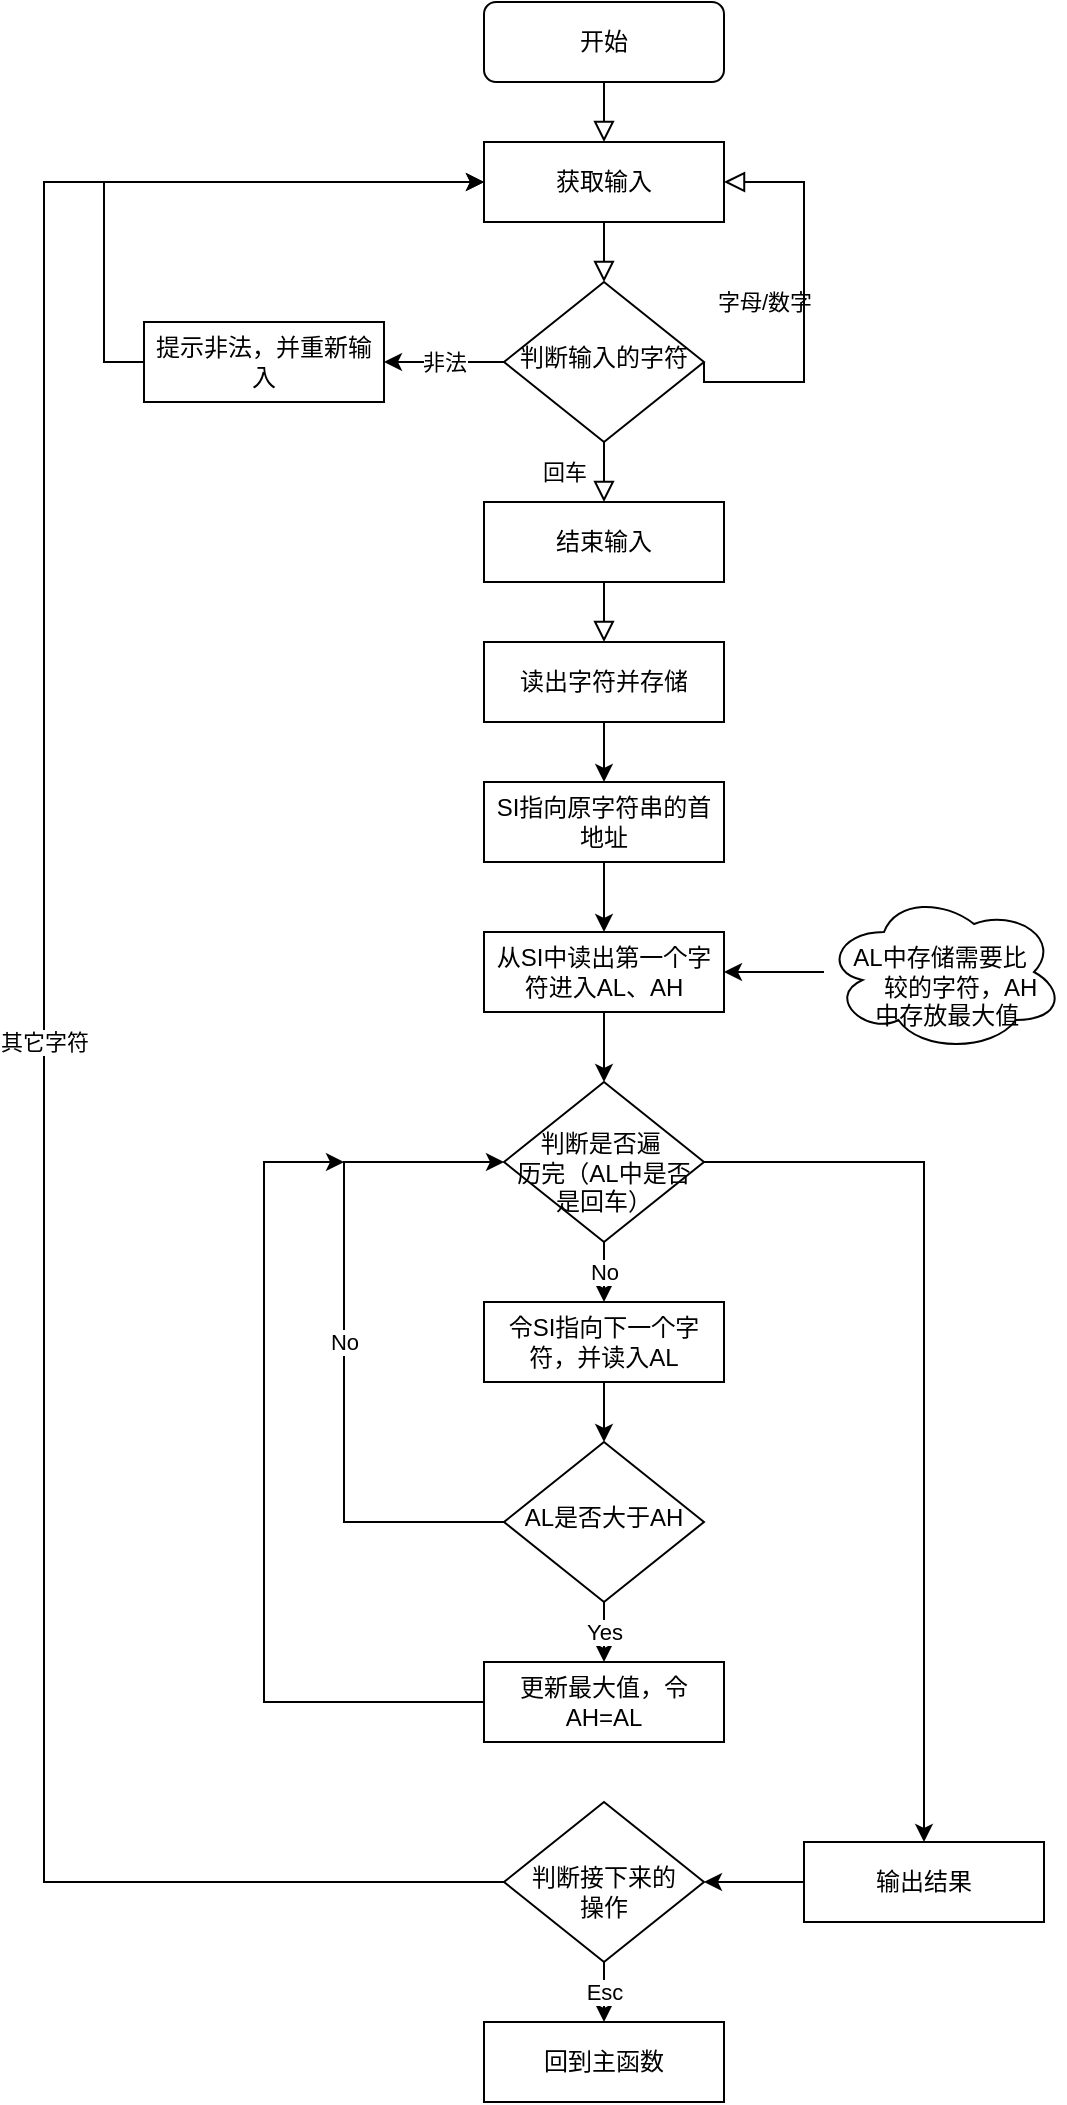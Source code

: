 <mxfile version="20.2.3" type="device"><diagram id="C5RBs43oDa-KdzZeNtuy" name="Page-1"><mxGraphModel dx="1240" dy="782" grid="1" gridSize="10" guides="1" tooltips="1" connect="1" arrows="1" fold="1" page="1" pageScale="1" pageWidth="827" pageHeight="1169" math="0" shadow="0"><root><mxCell id="WIyWlLk6GJQsqaUBKTNV-0"/><mxCell id="WIyWlLk6GJQsqaUBKTNV-1" parent="WIyWlLk6GJQsqaUBKTNV-0"/><mxCell id="WIyWlLk6GJQsqaUBKTNV-2" value="" style="rounded=0;html=1;jettySize=auto;orthogonalLoop=1;fontSize=11;endArrow=block;endFill=0;endSize=8;strokeWidth=1;shadow=0;labelBackgroundColor=none;edgeStyle=orthogonalEdgeStyle;entryX=0.5;entryY=0;entryDx=0;entryDy=0;" parent="WIyWlLk6GJQsqaUBKTNV-1" source="WIyWlLk6GJQsqaUBKTNV-3" target="O87OHqwO2iNjN6u3kozm-0" edge="1"><mxGeometry relative="1" as="geometry"/></mxCell><mxCell id="WIyWlLk6GJQsqaUBKTNV-3" value="开始" style="rounded=1;whiteSpace=wrap;html=1;fontSize=12;glass=0;strokeWidth=1;shadow=0;" parent="WIyWlLk6GJQsqaUBKTNV-1" vertex="1"><mxGeometry x="390" y="80" width="120" height="40" as="geometry"/></mxCell><mxCell id="WIyWlLk6GJQsqaUBKTNV-4" value="回车" style="rounded=0;html=1;jettySize=auto;orthogonalLoop=1;fontSize=11;endArrow=block;endFill=0;endSize=8;strokeWidth=1;shadow=0;labelBackgroundColor=none;edgeStyle=orthogonalEdgeStyle;entryX=0.5;entryY=0;entryDx=0;entryDy=0;" parent="WIyWlLk6GJQsqaUBKTNV-1" source="WIyWlLk6GJQsqaUBKTNV-6" target="O87OHqwO2iNjN6u3kozm-3" edge="1"><mxGeometry y="20" relative="1" as="geometry"><mxPoint as="offset"/></mxGeometry></mxCell><mxCell id="WIyWlLk6GJQsqaUBKTNV-5" value="字母/数字" style="edgeStyle=orthogonalEdgeStyle;rounded=0;html=1;jettySize=auto;orthogonalLoop=1;fontSize=11;endArrow=block;endFill=0;endSize=8;strokeWidth=1;shadow=0;labelBackgroundColor=none;entryX=1;entryY=0.5;entryDx=0;entryDy=0;exitX=1;exitY=0.5;exitDx=0;exitDy=0;" parent="WIyWlLk6GJQsqaUBKTNV-1" source="WIyWlLk6GJQsqaUBKTNV-6" target="O87OHqwO2iNjN6u3kozm-0" edge="1"><mxGeometry y="20" relative="1" as="geometry"><mxPoint as="offset"/><mxPoint x="610" y="220" as="targetPoint"/><Array as="points"><mxPoint x="550" y="270"/><mxPoint x="550" y="170"/></Array></mxGeometry></mxCell><mxCell id="1JWs3orRXfbODLl3ds_2-1" value="非法" style="edgeStyle=orthogonalEdgeStyle;rounded=0;orthogonalLoop=1;jettySize=auto;html=1;" parent="WIyWlLk6GJQsqaUBKTNV-1" source="WIyWlLk6GJQsqaUBKTNV-6" target="1JWs3orRXfbODLl3ds_2-0" edge="1"><mxGeometry relative="1" as="geometry"/></mxCell><mxCell id="WIyWlLk6GJQsqaUBKTNV-6" value="判断输入的字符" style="rhombus;whiteSpace=wrap;html=1;shadow=0;fontFamily=Helvetica;fontSize=12;align=center;strokeWidth=1;spacing=6;spacingTop=-4;" parent="WIyWlLk6GJQsqaUBKTNV-1" vertex="1"><mxGeometry x="400" y="220" width="100" height="80" as="geometry"/></mxCell><mxCell id="O87OHqwO2iNjN6u3kozm-0" value="获取输入" style="rounded=0;whiteSpace=wrap;html=1;" parent="WIyWlLk6GJQsqaUBKTNV-1" vertex="1"><mxGeometry x="390" y="150" width="120" height="40" as="geometry"/></mxCell><mxCell id="O87OHqwO2iNjN6u3kozm-2" value="" style="rounded=0;html=1;jettySize=auto;orthogonalLoop=1;fontSize=11;endArrow=block;endFill=0;endSize=8;strokeWidth=1;shadow=0;labelBackgroundColor=none;edgeStyle=orthogonalEdgeStyle;entryX=0.5;entryY=0;entryDx=0;entryDy=0;exitX=0.5;exitY=1;exitDx=0;exitDy=0;" parent="WIyWlLk6GJQsqaUBKTNV-1" source="O87OHqwO2iNjN6u3kozm-0" target="WIyWlLk6GJQsqaUBKTNV-6" edge="1"><mxGeometry relative="1" as="geometry"><mxPoint x="460" y="120" as="sourcePoint"/><mxPoint x="460" y="160" as="targetPoint"/><Array as="points"><mxPoint x="450" y="210"/><mxPoint x="450" y="210"/></Array></mxGeometry></mxCell><mxCell id="O87OHqwO2iNjN6u3kozm-3" value="结束输入" style="rounded=0;whiteSpace=wrap;html=1;" parent="WIyWlLk6GJQsqaUBKTNV-1" vertex="1"><mxGeometry x="390" y="330" width="120" height="40" as="geometry"/></mxCell><mxCell id="O87OHqwO2iNjN6u3kozm-12" value="" style="rounded=0;html=1;jettySize=auto;orthogonalLoop=1;fontSize=11;endArrow=block;endFill=0;endSize=8;strokeWidth=1;shadow=0;labelBackgroundColor=none;edgeStyle=orthogonalEdgeStyle;entryX=0.5;entryY=0;entryDx=0;entryDy=0;exitX=0.5;exitY=1;exitDx=0;exitDy=0;" parent="WIyWlLk6GJQsqaUBKTNV-1" edge="1" target="1JWs3orRXfbODLl3ds_2-3" source="O87OHqwO2iNjN6u3kozm-3"><mxGeometry relative="1" as="geometry"><mxPoint x="450" y="390" as="sourcePoint"/><mxPoint x="450" y="430" as="targetPoint"/><Array as="points"/></mxGeometry></mxCell><mxCell id="1JWs3orRXfbODLl3ds_2-2" style="edgeStyle=orthogonalEdgeStyle;rounded=0;orthogonalLoop=1;jettySize=auto;html=1;entryX=0;entryY=0.5;entryDx=0;entryDy=0;" parent="WIyWlLk6GJQsqaUBKTNV-1" source="1JWs3orRXfbODLl3ds_2-0" target="O87OHqwO2iNjN6u3kozm-0" edge="1"><mxGeometry relative="1" as="geometry"><Array as="points"><mxPoint x="200" y="260"/><mxPoint x="200" y="170"/></Array></mxGeometry></mxCell><mxCell id="1JWs3orRXfbODLl3ds_2-0" value="提示非法，并重新输入" style="rounded=0;whiteSpace=wrap;html=1;" parent="WIyWlLk6GJQsqaUBKTNV-1" vertex="1"><mxGeometry x="220" y="240" width="120" height="40" as="geometry"/></mxCell><mxCell id="ezyLUUBZRRELAi48BmLK-2" value="" style="edgeStyle=orthogonalEdgeStyle;rounded=0;orthogonalLoop=1;jettySize=auto;html=1;" edge="1" parent="WIyWlLk6GJQsqaUBKTNV-1" source="1JWs3orRXfbODLl3ds_2-3" target="ezyLUUBZRRELAi48BmLK-1"><mxGeometry relative="1" as="geometry"/></mxCell><mxCell id="1JWs3orRXfbODLl3ds_2-3" value="读出字符并存储" style="rounded=0;whiteSpace=wrap;html=1;" parent="WIyWlLk6GJQsqaUBKTNV-1" vertex="1"><mxGeometry x="390" y="400" width="120" height="40" as="geometry"/></mxCell><mxCell id="1JWs3orRXfbODLl3ds_2-9" value="其它字符" style="edgeStyle=orthogonalEdgeStyle;rounded=0;orthogonalLoop=1;jettySize=auto;html=1;" parent="WIyWlLk6GJQsqaUBKTNV-1" source="1JWs3orRXfbODLl3ds_2-8" edge="1"><mxGeometry relative="1" as="geometry"><mxPoint x="390" y="170" as="targetPoint"/><Array as="points"><mxPoint x="170" y="1020"/><mxPoint x="170" y="170"/></Array></mxGeometry></mxCell><mxCell id="1JWs3orRXfbODLl3ds_2-13" value="Esc" style="edgeStyle=orthogonalEdgeStyle;rounded=0;orthogonalLoop=1;jettySize=auto;html=1;" parent="WIyWlLk6GJQsqaUBKTNV-1" source="1JWs3orRXfbODLl3ds_2-8" target="1JWs3orRXfbODLl3ds_2-12" edge="1"><mxGeometry relative="1" as="geometry"/></mxCell><mxCell id="1JWs3orRXfbODLl3ds_2-8" value="&lt;br&gt;判断接下来的&lt;br&gt;操作" style="rhombus;whiteSpace=wrap;html=1;shadow=0;fontFamily=Helvetica;fontSize=12;align=center;strokeWidth=1;spacing=6;spacingTop=-4;" parent="WIyWlLk6GJQsqaUBKTNV-1" vertex="1"><mxGeometry x="400" y="980" width="100" height="80" as="geometry"/></mxCell><mxCell id="1JWs3orRXfbODLl3ds_2-12" value="回到主函数" style="rounded=0;whiteSpace=wrap;html=1;" parent="WIyWlLk6GJQsqaUBKTNV-1" vertex="1"><mxGeometry x="390" y="1090" width="120" height="40" as="geometry"/></mxCell><mxCell id="ezyLUUBZRRELAi48BmLK-7" value="" style="edgeStyle=orthogonalEdgeStyle;rounded=0;orthogonalLoop=1;jettySize=auto;html=1;" edge="1" parent="WIyWlLk6GJQsqaUBKTNV-1" source="ezyLUUBZRRELAi48BmLK-0" target="ezyLUUBZRRELAi48BmLK-6"><mxGeometry relative="1" as="geometry"/></mxCell><mxCell id="ezyLUUBZRRELAi48BmLK-0" value="从SI中读出第一个字符进入AL、AH" style="rounded=0;whiteSpace=wrap;html=1;" vertex="1" parent="WIyWlLk6GJQsqaUBKTNV-1"><mxGeometry x="390" y="545" width="120" height="40" as="geometry"/></mxCell><mxCell id="ezyLUUBZRRELAi48BmLK-3" value="" style="edgeStyle=orthogonalEdgeStyle;rounded=0;orthogonalLoop=1;jettySize=auto;html=1;" edge="1" parent="WIyWlLk6GJQsqaUBKTNV-1" source="ezyLUUBZRRELAi48BmLK-1" target="ezyLUUBZRRELAi48BmLK-0"><mxGeometry relative="1" as="geometry"/></mxCell><mxCell id="ezyLUUBZRRELAi48BmLK-1" value="SI指向原字符串的首地址" style="rounded=0;whiteSpace=wrap;html=1;" vertex="1" parent="WIyWlLk6GJQsqaUBKTNV-1"><mxGeometry x="390" y="470" width="120" height="40" as="geometry"/></mxCell><mxCell id="ezyLUUBZRRELAi48BmLK-5" value="" style="edgeStyle=orthogonalEdgeStyle;rounded=0;orthogonalLoop=1;jettySize=auto;html=1;" edge="1" parent="WIyWlLk6GJQsqaUBKTNV-1" source="ezyLUUBZRRELAi48BmLK-4" target="ezyLUUBZRRELAi48BmLK-0"><mxGeometry relative="1" as="geometry"/></mxCell><mxCell id="ezyLUUBZRRELAi48BmLK-4" value="&lt;br&gt;&amp;nbsp; &amp;nbsp; AL中存储需要比&amp;nbsp; &amp;nbsp; &amp;nbsp; &amp;nbsp; &amp;nbsp; &amp;nbsp; 较的字符，AH&amp;nbsp; &amp;nbsp;中存放最大值" style="ellipse;shape=cloud;whiteSpace=wrap;html=1;" vertex="1" parent="WIyWlLk6GJQsqaUBKTNV-1"><mxGeometry x="560" y="525" width="120" height="80" as="geometry"/></mxCell><mxCell id="ezyLUUBZRRELAi48BmLK-9" value="No" style="edgeStyle=orthogonalEdgeStyle;rounded=0;orthogonalLoop=1;jettySize=auto;html=1;" edge="1" parent="WIyWlLk6GJQsqaUBKTNV-1" source="ezyLUUBZRRELAi48BmLK-6" target="ezyLUUBZRRELAi48BmLK-8"><mxGeometry relative="1" as="geometry"/></mxCell><mxCell id="ezyLUUBZRRELAi48BmLK-16" style="edgeStyle=orthogonalEdgeStyle;rounded=0;orthogonalLoop=1;jettySize=auto;html=1;entryX=0.5;entryY=0;entryDx=0;entryDy=0;" edge="1" parent="WIyWlLk6GJQsqaUBKTNV-1" source="ezyLUUBZRRELAi48BmLK-6" target="ezyLUUBZRRELAi48BmLK-17"><mxGeometry relative="1" as="geometry"><mxPoint x="620" y="1070" as="targetPoint"/></mxGeometry></mxCell><mxCell id="ezyLUUBZRRELAi48BmLK-6" value="&lt;br&gt;&amp;nbsp; 判断是否遍&amp;nbsp; &amp;nbsp; 历完（AL中是否是回车）" style="rhombus;whiteSpace=wrap;html=1;shadow=0;fontFamily=Helvetica;fontSize=12;align=center;strokeWidth=1;spacing=6;spacingTop=-4;" vertex="1" parent="WIyWlLk6GJQsqaUBKTNV-1"><mxGeometry x="400" y="620" width="100" height="80" as="geometry"/></mxCell><mxCell id="ezyLUUBZRRELAi48BmLK-11" value="" style="edgeStyle=orthogonalEdgeStyle;rounded=0;orthogonalLoop=1;jettySize=auto;html=1;" edge="1" parent="WIyWlLk6GJQsqaUBKTNV-1" source="ezyLUUBZRRELAi48BmLK-8" target="ezyLUUBZRRELAi48BmLK-10"><mxGeometry relative="1" as="geometry"/></mxCell><mxCell id="ezyLUUBZRRELAi48BmLK-8" value="令SI指向下一个字符，并读入AL" style="rounded=0;whiteSpace=wrap;html=1;" vertex="1" parent="WIyWlLk6GJQsqaUBKTNV-1"><mxGeometry x="390" y="730" width="120" height="40" as="geometry"/></mxCell><mxCell id="ezyLUUBZRRELAi48BmLK-13" value="Yes" style="edgeStyle=orthogonalEdgeStyle;rounded=0;orthogonalLoop=1;jettySize=auto;html=1;" edge="1" parent="WIyWlLk6GJQsqaUBKTNV-1" source="ezyLUUBZRRELAi48BmLK-10" target="ezyLUUBZRRELAi48BmLK-12"><mxGeometry relative="1" as="geometry"/></mxCell><mxCell id="ezyLUUBZRRELAi48BmLK-14" value="No" style="edgeStyle=orthogonalEdgeStyle;rounded=0;orthogonalLoop=1;jettySize=auto;html=1;entryX=0;entryY=0.5;entryDx=0;entryDy=0;" edge="1" parent="WIyWlLk6GJQsqaUBKTNV-1" source="ezyLUUBZRRELAi48BmLK-10" target="ezyLUUBZRRELAi48BmLK-6"><mxGeometry relative="1" as="geometry"><mxPoint x="390" y="710" as="targetPoint"/><Array as="points"><mxPoint x="320" y="840"/><mxPoint x="320" y="660"/></Array></mxGeometry></mxCell><mxCell id="ezyLUUBZRRELAi48BmLK-10" value="AL是否大于AH" style="rhombus;whiteSpace=wrap;html=1;shadow=0;fontFamily=Helvetica;fontSize=12;align=center;strokeWidth=1;spacing=6;spacingTop=-4;" vertex="1" parent="WIyWlLk6GJQsqaUBKTNV-1"><mxGeometry x="400" y="800" width="100" height="80" as="geometry"/></mxCell><mxCell id="ezyLUUBZRRELAi48BmLK-15" style="edgeStyle=orthogonalEdgeStyle;rounded=0;orthogonalLoop=1;jettySize=auto;html=1;" edge="1" parent="WIyWlLk6GJQsqaUBKTNV-1" source="ezyLUUBZRRELAi48BmLK-12"><mxGeometry relative="1" as="geometry"><mxPoint x="320" y="660" as="targetPoint"/><Array as="points"><mxPoint x="280" y="930"/><mxPoint x="280" y="660"/></Array></mxGeometry></mxCell><mxCell id="ezyLUUBZRRELAi48BmLK-12" value="更新最大值，令AH=AL" style="rounded=0;whiteSpace=wrap;html=1;" vertex="1" parent="WIyWlLk6GJQsqaUBKTNV-1"><mxGeometry x="390" y="910" width="120" height="40" as="geometry"/></mxCell><mxCell id="ezyLUUBZRRELAi48BmLK-18" value="" style="edgeStyle=orthogonalEdgeStyle;rounded=0;orthogonalLoop=1;jettySize=auto;html=1;" edge="1" parent="WIyWlLk6GJQsqaUBKTNV-1" source="ezyLUUBZRRELAi48BmLK-17" target="1JWs3orRXfbODLl3ds_2-8"><mxGeometry relative="1" as="geometry"/></mxCell><mxCell id="ezyLUUBZRRELAi48BmLK-17" value="输出结果" style="rounded=0;whiteSpace=wrap;html=1;" vertex="1" parent="WIyWlLk6GJQsqaUBKTNV-1"><mxGeometry x="550" y="1000" width="120" height="40" as="geometry"/></mxCell></root></mxGraphModel></diagram></mxfile>